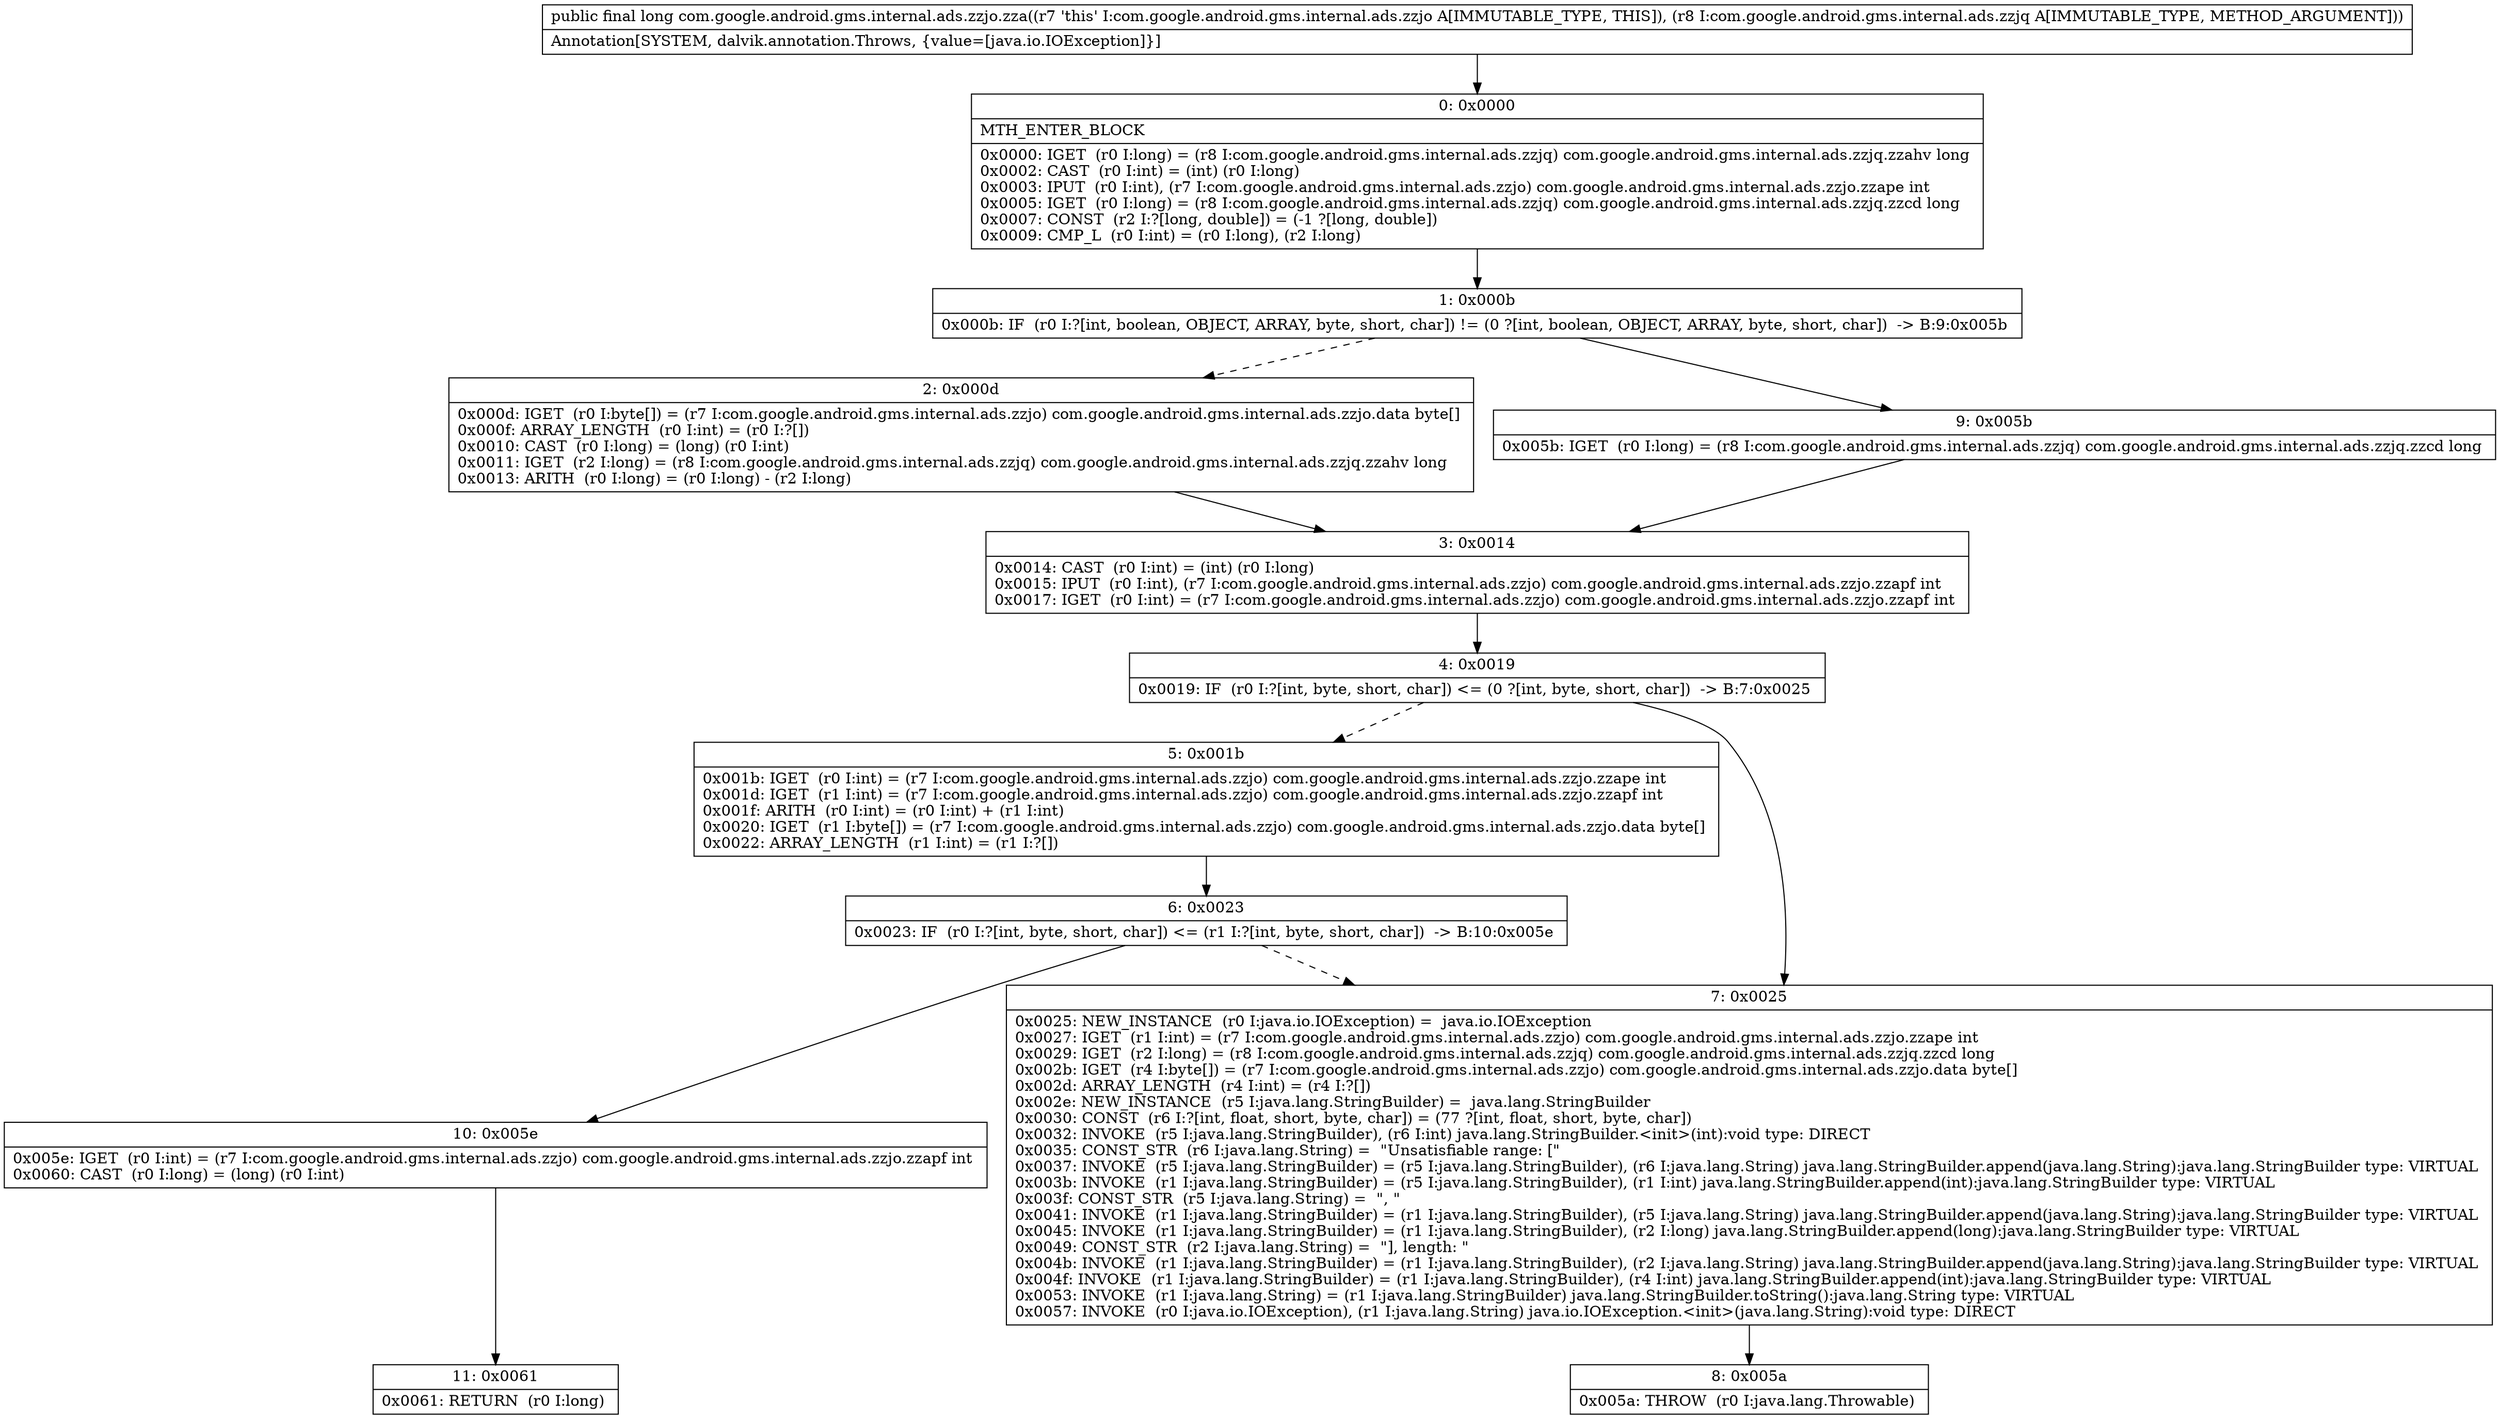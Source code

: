 digraph "CFG forcom.google.android.gms.internal.ads.zzjo.zza(Lcom\/google\/android\/gms\/internal\/ads\/zzjq;)J" {
Node_0 [shape=record,label="{0\:\ 0x0000|MTH_ENTER_BLOCK\l|0x0000: IGET  (r0 I:long) = (r8 I:com.google.android.gms.internal.ads.zzjq) com.google.android.gms.internal.ads.zzjq.zzahv long \l0x0002: CAST  (r0 I:int) = (int) (r0 I:long) \l0x0003: IPUT  (r0 I:int), (r7 I:com.google.android.gms.internal.ads.zzjo) com.google.android.gms.internal.ads.zzjo.zzape int \l0x0005: IGET  (r0 I:long) = (r8 I:com.google.android.gms.internal.ads.zzjq) com.google.android.gms.internal.ads.zzjq.zzcd long \l0x0007: CONST  (r2 I:?[long, double]) = (\-1 ?[long, double]) \l0x0009: CMP_L  (r0 I:int) = (r0 I:long), (r2 I:long) \l}"];
Node_1 [shape=record,label="{1\:\ 0x000b|0x000b: IF  (r0 I:?[int, boolean, OBJECT, ARRAY, byte, short, char]) != (0 ?[int, boolean, OBJECT, ARRAY, byte, short, char])  \-\> B:9:0x005b \l}"];
Node_2 [shape=record,label="{2\:\ 0x000d|0x000d: IGET  (r0 I:byte[]) = (r7 I:com.google.android.gms.internal.ads.zzjo) com.google.android.gms.internal.ads.zzjo.data byte[] \l0x000f: ARRAY_LENGTH  (r0 I:int) = (r0 I:?[]) \l0x0010: CAST  (r0 I:long) = (long) (r0 I:int) \l0x0011: IGET  (r2 I:long) = (r8 I:com.google.android.gms.internal.ads.zzjq) com.google.android.gms.internal.ads.zzjq.zzahv long \l0x0013: ARITH  (r0 I:long) = (r0 I:long) \- (r2 I:long) \l}"];
Node_3 [shape=record,label="{3\:\ 0x0014|0x0014: CAST  (r0 I:int) = (int) (r0 I:long) \l0x0015: IPUT  (r0 I:int), (r7 I:com.google.android.gms.internal.ads.zzjo) com.google.android.gms.internal.ads.zzjo.zzapf int \l0x0017: IGET  (r0 I:int) = (r7 I:com.google.android.gms.internal.ads.zzjo) com.google.android.gms.internal.ads.zzjo.zzapf int \l}"];
Node_4 [shape=record,label="{4\:\ 0x0019|0x0019: IF  (r0 I:?[int, byte, short, char]) \<= (0 ?[int, byte, short, char])  \-\> B:7:0x0025 \l}"];
Node_5 [shape=record,label="{5\:\ 0x001b|0x001b: IGET  (r0 I:int) = (r7 I:com.google.android.gms.internal.ads.zzjo) com.google.android.gms.internal.ads.zzjo.zzape int \l0x001d: IGET  (r1 I:int) = (r7 I:com.google.android.gms.internal.ads.zzjo) com.google.android.gms.internal.ads.zzjo.zzapf int \l0x001f: ARITH  (r0 I:int) = (r0 I:int) + (r1 I:int) \l0x0020: IGET  (r1 I:byte[]) = (r7 I:com.google.android.gms.internal.ads.zzjo) com.google.android.gms.internal.ads.zzjo.data byte[] \l0x0022: ARRAY_LENGTH  (r1 I:int) = (r1 I:?[]) \l}"];
Node_6 [shape=record,label="{6\:\ 0x0023|0x0023: IF  (r0 I:?[int, byte, short, char]) \<= (r1 I:?[int, byte, short, char])  \-\> B:10:0x005e \l}"];
Node_7 [shape=record,label="{7\:\ 0x0025|0x0025: NEW_INSTANCE  (r0 I:java.io.IOException) =  java.io.IOException \l0x0027: IGET  (r1 I:int) = (r7 I:com.google.android.gms.internal.ads.zzjo) com.google.android.gms.internal.ads.zzjo.zzape int \l0x0029: IGET  (r2 I:long) = (r8 I:com.google.android.gms.internal.ads.zzjq) com.google.android.gms.internal.ads.zzjq.zzcd long \l0x002b: IGET  (r4 I:byte[]) = (r7 I:com.google.android.gms.internal.ads.zzjo) com.google.android.gms.internal.ads.zzjo.data byte[] \l0x002d: ARRAY_LENGTH  (r4 I:int) = (r4 I:?[]) \l0x002e: NEW_INSTANCE  (r5 I:java.lang.StringBuilder) =  java.lang.StringBuilder \l0x0030: CONST  (r6 I:?[int, float, short, byte, char]) = (77 ?[int, float, short, byte, char]) \l0x0032: INVOKE  (r5 I:java.lang.StringBuilder), (r6 I:int) java.lang.StringBuilder.\<init\>(int):void type: DIRECT \l0x0035: CONST_STR  (r6 I:java.lang.String) =  \"Unsatisfiable range: [\" \l0x0037: INVOKE  (r5 I:java.lang.StringBuilder) = (r5 I:java.lang.StringBuilder), (r6 I:java.lang.String) java.lang.StringBuilder.append(java.lang.String):java.lang.StringBuilder type: VIRTUAL \l0x003b: INVOKE  (r1 I:java.lang.StringBuilder) = (r5 I:java.lang.StringBuilder), (r1 I:int) java.lang.StringBuilder.append(int):java.lang.StringBuilder type: VIRTUAL \l0x003f: CONST_STR  (r5 I:java.lang.String) =  \", \" \l0x0041: INVOKE  (r1 I:java.lang.StringBuilder) = (r1 I:java.lang.StringBuilder), (r5 I:java.lang.String) java.lang.StringBuilder.append(java.lang.String):java.lang.StringBuilder type: VIRTUAL \l0x0045: INVOKE  (r1 I:java.lang.StringBuilder) = (r1 I:java.lang.StringBuilder), (r2 I:long) java.lang.StringBuilder.append(long):java.lang.StringBuilder type: VIRTUAL \l0x0049: CONST_STR  (r2 I:java.lang.String) =  \"], length: \" \l0x004b: INVOKE  (r1 I:java.lang.StringBuilder) = (r1 I:java.lang.StringBuilder), (r2 I:java.lang.String) java.lang.StringBuilder.append(java.lang.String):java.lang.StringBuilder type: VIRTUAL \l0x004f: INVOKE  (r1 I:java.lang.StringBuilder) = (r1 I:java.lang.StringBuilder), (r4 I:int) java.lang.StringBuilder.append(int):java.lang.StringBuilder type: VIRTUAL \l0x0053: INVOKE  (r1 I:java.lang.String) = (r1 I:java.lang.StringBuilder) java.lang.StringBuilder.toString():java.lang.String type: VIRTUAL \l0x0057: INVOKE  (r0 I:java.io.IOException), (r1 I:java.lang.String) java.io.IOException.\<init\>(java.lang.String):void type: DIRECT \l}"];
Node_8 [shape=record,label="{8\:\ 0x005a|0x005a: THROW  (r0 I:java.lang.Throwable) \l}"];
Node_9 [shape=record,label="{9\:\ 0x005b|0x005b: IGET  (r0 I:long) = (r8 I:com.google.android.gms.internal.ads.zzjq) com.google.android.gms.internal.ads.zzjq.zzcd long \l}"];
Node_10 [shape=record,label="{10\:\ 0x005e|0x005e: IGET  (r0 I:int) = (r7 I:com.google.android.gms.internal.ads.zzjo) com.google.android.gms.internal.ads.zzjo.zzapf int \l0x0060: CAST  (r0 I:long) = (long) (r0 I:int) \l}"];
Node_11 [shape=record,label="{11\:\ 0x0061|0x0061: RETURN  (r0 I:long) \l}"];
MethodNode[shape=record,label="{public final long com.google.android.gms.internal.ads.zzjo.zza((r7 'this' I:com.google.android.gms.internal.ads.zzjo A[IMMUTABLE_TYPE, THIS]), (r8 I:com.google.android.gms.internal.ads.zzjq A[IMMUTABLE_TYPE, METHOD_ARGUMENT]))  | Annotation[SYSTEM, dalvik.annotation.Throws, \{value=[java.io.IOException]\}]\l}"];
MethodNode -> Node_0;
Node_0 -> Node_1;
Node_1 -> Node_2[style=dashed];
Node_1 -> Node_9;
Node_2 -> Node_3;
Node_3 -> Node_4;
Node_4 -> Node_5[style=dashed];
Node_4 -> Node_7;
Node_5 -> Node_6;
Node_6 -> Node_7[style=dashed];
Node_6 -> Node_10;
Node_7 -> Node_8;
Node_9 -> Node_3;
Node_10 -> Node_11;
}

